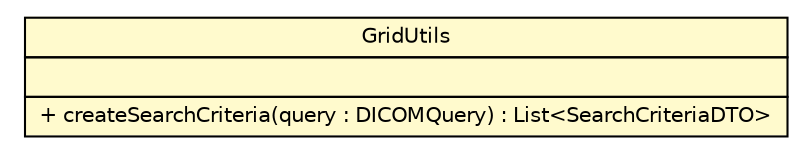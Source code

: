 #!/usr/local/bin/dot
#
# Class diagram 
# Generated by UmlGraph version 4.8 (http://www.spinellis.gr/sw/umlgraph)
#

digraph G {
	edge [fontname="Helvetica",fontsize=10,labelfontname="Helvetica",labelfontsize=10];
	node [fontname="Helvetica",fontsize=10,shape=plaintext];
	// gov.nih.nci.ncia.grid.outgoing.callable.util.GridUtils
	c38028 [label=<<table border="0" cellborder="1" cellspacing="0" cellpadding="2" port="p" bgcolor="lemonChiffon" href="./GridUtils.html">
		<tr><td><table border="0" cellspacing="0" cellpadding="1">
			<tr><td> GridUtils </td></tr>
		</table></td></tr>
		<tr><td><table border="0" cellspacing="0" cellpadding="1">
			<tr><td align="left">  </td></tr>
		</table></td></tr>
		<tr><td><table border="0" cellspacing="0" cellpadding="1">
			<tr><td align="left"> + createSearchCriteria(query : DICOMQuery) : List&lt;SearchCriteriaDTO&gt; </td></tr>
		</table></td></tr>
		</table>>, fontname="Helvetica", fontcolor="black", fontsize=10.0];
}

